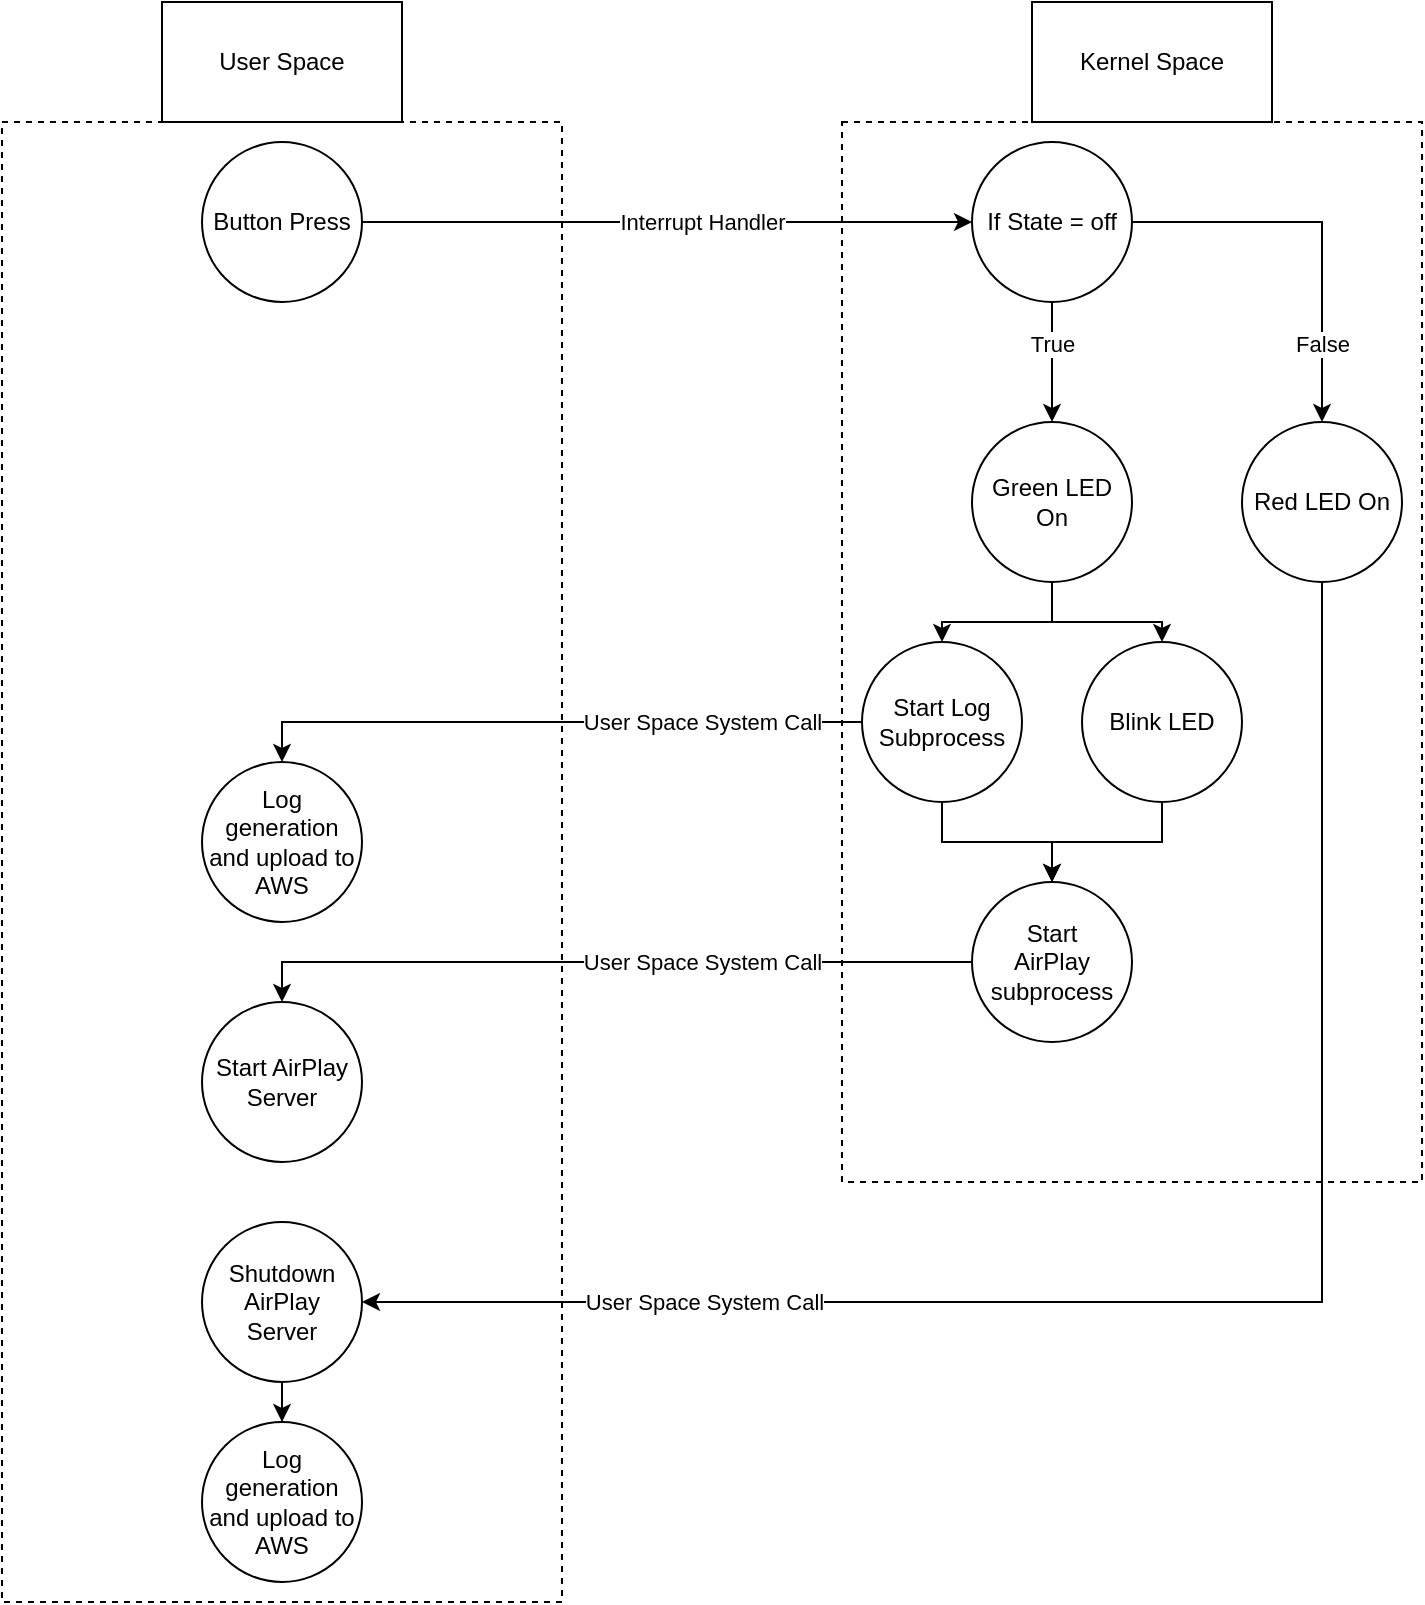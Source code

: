 <mxfile version="15.7.3" type="device"><diagram id="ikTHKIIOpkF5FFEEBLNF" name="Page-1"><mxGraphModel dx="918" dy="854" grid="1" gridSize="10" guides="1" tooltips="1" connect="1" arrows="1" fold="1" page="1" pageScale="1" pageWidth="850" pageHeight="1100" math="0" shadow="0"><root><mxCell id="0"/><mxCell id="1" parent="0"/><mxCell id="-LHYHSV4CH4jPXPyd3Tu-1" value="User Space" style="rounded=0;whiteSpace=wrap;html=1;" vertex="1" parent="1"><mxGeometry x="120" y="380" width="120" height="60" as="geometry"/></mxCell><mxCell id="-LHYHSV4CH4jPXPyd3Tu-2" value="Kernel Space" style="rounded=0;whiteSpace=wrap;html=1;" vertex="1" parent="1"><mxGeometry x="555" y="380" width="120" height="60" as="geometry"/></mxCell><mxCell id="-LHYHSV4CH4jPXPyd3Tu-3" value="" style="rounded=0;whiteSpace=wrap;html=1;fillColor=none;dashed=1;" vertex="1" parent="1"><mxGeometry x="40" y="440" width="280" height="740" as="geometry"/></mxCell><mxCell id="-LHYHSV4CH4jPXPyd3Tu-4" value="" style="rounded=0;whiteSpace=wrap;html=1;fillColor=none;dashed=1;" vertex="1" parent="1"><mxGeometry x="460" y="440" width="290" height="530" as="geometry"/></mxCell><mxCell id="-LHYHSV4CH4jPXPyd3Tu-10" style="edgeStyle=orthogonalEdgeStyle;rounded=0;orthogonalLoop=1;jettySize=auto;html=1;entryX=0.5;entryY=0;entryDx=0;entryDy=0;" edge="1" parent="1" source="-LHYHSV4CH4jPXPyd3Tu-5" target="-LHYHSV4CH4jPXPyd3Tu-22"><mxGeometry relative="1" as="geometry"/></mxCell><mxCell id="-LHYHSV4CH4jPXPyd3Tu-27" style="edgeStyle=orthogonalEdgeStyle;rounded=0;orthogonalLoop=1;jettySize=auto;html=1;entryX=0.5;entryY=0;entryDx=0;entryDy=0;exitX=0.5;exitY=1;exitDx=0;exitDy=0;" edge="1" parent="1" source="-LHYHSV4CH4jPXPyd3Tu-5" target="-LHYHSV4CH4jPXPyd3Tu-26"><mxGeometry relative="1" as="geometry"><Array as="points"><mxPoint x="575" y="690"/><mxPoint x="640" y="690"/></Array></mxGeometry></mxCell><mxCell id="-LHYHSV4CH4jPXPyd3Tu-5" value="Green LED On" style="ellipse;whiteSpace=wrap;html=1;aspect=fixed;fillColor=default;" vertex="1" parent="1"><mxGeometry x="525" y="590" width="80" height="80" as="geometry"/></mxCell><mxCell id="-LHYHSV4CH4jPXPyd3Tu-7" style="edgeStyle=orthogonalEdgeStyle;rounded=0;orthogonalLoop=1;jettySize=auto;html=1;entryX=0;entryY=0.5;entryDx=0;entryDy=0;" edge="1" parent="1" source="-LHYHSV4CH4jPXPyd3Tu-6" target="-LHYHSV4CH4jPXPyd3Tu-33"><mxGeometry relative="1" as="geometry"/></mxCell><mxCell id="-LHYHSV4CH4jPXPyd3Tu-8" value="Interrupt Handler" style="edgeLabel;html=1;align=center;verticalAlign=middle;resizable=0;points=[];" vertex="1" connectable="0" parent="-LHYHSV4CH4jPXPyd3Tu-7"><mxGeometry x="0.149" y="-3" relative="1" as="geometry"><mxPoint x="-5" y="-3" as="offset"/></mxGeometry></mxCell><mxCell id="-LHYHSV4CH4jPXPyd3Tu-6" value="Button Press" style="ellipse;whiteSpace=wrap;html=1;aspect=fixed;fillColor=default;" vertex="1" parent="1"><mxGeometry x="140" y="450" width="80" height="80" as="geometry"/></mxCell><mxCell id="-LHYHSV4CH4jPXPyd3Tu-15" style="edgeStyle=orthogonalEdgeStyle;rounded=0;orthogonalLoop=1;jettySize=auto;html=1;entryX=0.5;entryY=0;entryDx=0;entryDy=0;" edge="1" parent="1" source="-LHYHSV4CH4jPXPyd3Tu-9" target="-LHYHSV4CH4jPXPyd3Tu-12"><mxGeometry relative="1" as="geometry"/></mxCell><mxCell id="-LHYHSV4CH4jPXPyd3Tu-19" value="User Space System Call" style="edgeLabel;html=1;align=center;verticalAlign=middle;resizable=0;points=[];" vertex="1" connectable="0" parent="-LHYHSV4CH4jPXPyd3Tu-15"><mxGeometry x="0.093" y="-2" relative="1" as="geometry"><mxPoint x="64" y="2" as="offset"/></mxGeometry></mxCell><mxCell id="-LHYHSV4CH4jPXPyd3Tu-9" value="Start&lt;br&gt;AirPlay subprocess" style="ellipse;whiteSpace=wrap;html=1;aspect=fixed;fillColor=default;" vertex="1" parent="1"><mxGeometry x="525" y="820" width="80" height="80" as="geometry"/></mxCell><mxCell id="-LHYHSV4CH4jPXPyd3Tu-12" value="Start AirPlay Server" style="ellipse;whiteSpace=wrap;html=1;aspect=fixed;fillColor=default;" vertex="1" parent="1"><mxGeometry x="140" y="880" width="80" height="80" as="geometry"/></mxCell><mxCell id="-LHYHSV4CH4jPXPyd3Tu-20" value="Log generation and upload to AWS" style="ellipse;whiteSpace=wrap;html=1;aspect=fixed;fillColor=default;" vertex="1" parent="1"><mxGeometry x="140" y="760" width="80" height="80" as="geometry"/></mxCell><mxCell id="-LHYHSV4CH4jPXPyd3Tu-23" style="edgeStyle=orthogonalEdgeStyle;rounded=0;orthogonalLoop=1;jettySize=auto;html=1;entryX=0.5;entryY=0;entryDx=0;entryDy=0;" edge="1" parent="1" source="-LHYHSV4CH4jPXPyd3Tu-22" target="-LHYHSV4CH4jPXPyd3Tu-9"><mxGeometry relative="1" as="geometry"/></mxCell><mxCell id="-LHYHSV4CH4jPXPyd3Tu-24" style="edgeStyle=orthogonalEdgeStyle;rounded=0;orthogonalLoop=1;jettySize=auto;html=1;entryX=0.5;entryY=0;entryDx=0;entryDy=0;" edge="1" parent="1" source="-LHYHSV4CH4jPXPyd3Tu-22" target="-LHYHSV4CH4jPXPyd3Tu-20"><mxGeometry relative="1" as="geometry"/></mxCell><mxCell id="-LHYHSV4CH4jPXPyd3Tu-25" value="User Space System Call" style="edgeLabel;html=1;align=center;verticalAlign=middle;resizable=0;points=[];" vertex="1" connectable="0" parent="-LHYHSV4CH4jPXPyd3Tu-24"><mxGeometry x="-0.166" y="-4" relative="1" as="geometry"><mxPoint x="49" y="4" as="offset"/></mxGeometry></mxCell><mxCell id="-LHYHSV4CH4jPXPyd3Tu-22" value="Start Log Subprocess" style="ellipse;whiteSpace=wrap;html=1;aspect=fixed;fillColor=default;" vertex="1" parent="1"><mxGeometry x="470" y="700" width="80" height="80" as="geometry"/></mxCell><mxCell id="-LHYHSV4CH4jPXPyd3Tu-28" style="edgeStyle=orthogonalEdgeStyle;rounded=0;orthogonalLoop=1;jettySize=auto;html=1;entryX=0.5;entryY=0;entryDx=0;entryDy=0;exitX=0.5;exitY=1;exitDx=0;exitDy=0;" edge="1" parent="1" source="-LHYHSV4CH4jPXPyd3Tu-26" target="-LHYHSV4CH4jPXPyd3Tu-9"><mxGeometry relative="1" as="geometry"><Array as="points"><mxPoint x="620" y="800"/><mxPoint x="565" y="800"/></Array></mxGeometry></mxCell><mxCell id="-LHYHSV4CH4jPXPyd3Tu-26" value="Blink LED" style="ellipse;whiteSpace=wrap;html=1;aspect=fixed;fillColor=default;" vertex="1" parent="1"><mxGeometry x="580" y="700" width="80" height="80" as="geometry"/></mxCell><mxCell id="-LHYHSV4CH4jPXPyd3Tu-34" style="edgeStyle=orthogonalEdgeStyle;rounded=0;orthogonalLoop=1;jettySize=auto;html=1;entryX=0.5;entryY=0;entryDx=0;entryDy=0;" edge="1" parent="1" source="-LHYHSV4CH4jPXPyd3Tu-33" target="-LHYHSV4CH4jPXPyd3Tu-5"><mxGeometry relative="1" as="geometry"/></mxCell><mxCell id="-LHYHSV4CH4jPXPyd3Tu-35" value="True" style="edgeLabel;html=1;align=center;verticalAlign=middle;resizable=0;points=[];" vertex="1" connectable="0" parent="-LHYHSV4CH4jPXPyd3Tu-34"><mxGeometry x="-0.313" relative="1" as="geometry"><mxPoint as="offset"/></mxGeometry></mxCell><mxCell id="-LHYHSV4CH4jPXPyd3Tu-38" style="edgeStyle=orthogonalEdgeStyle;rounded=0;orthogonalLoop=1;jettySize=auto;html=1;entryX=0.5;entryY=0;entryDx=0;entryDy=0;" edge="1" parent="1" source="-LHYHSV4CH4jPXPyd3Tu-33" target="-LHYHSV4CH4jPXPyd3Tu-37"><mxGeometry relative="1" as="geometry"/></mxCell><mxCell id="-LHYHSV4CH4jPXPyd3Tu-39" value="False" style="edgeLabel;html=1;align=center;verticalAlign=middle;resizable=0;points=[];" vertex="1" connectable="0" parent="-LHYHSV4CH4jPXPyd3Tu-38"><mxGeometry x="0.626" y="-2" relative="1" as="geometry"><mxPoint x="2" y="-3" as="offset"/></mxGeometry></mxCell><mxCell id="-LHYHSV4CH4jPXPyd3Tu-33" value="If State = off" style="ellipse;whiteSpace=wrap;html=1;aspect=fixed;fillColor=default;" vertex="1" parent="1"><mxGeometry x="525" y="450" width="80" height="80" as="geometry"/></mxCell><mxCell id="-LHYHSV4CH4jPXPyd3Tu-42" style="edgeStyle=orthogonalEdgeStyle;rounded=0;orthogonalLoop=1;jettySize=auto;html=1;entryX=1;entryY=0.5;entryDx=0;entryDy=0;" edge="1" parent="1" source="-LHYHSV4CH4jPXPyd3Tu-37" target="-LHYHSV4CH4jPXPyd3Tu-41"><mxGeometry relative="1" as="geometry"><Array as="points"><mxPoint x="700" y="1030"/></Array></mxGeometry></mxCell><mxCell id="-LHYHSV4CH4jPXPyd3Tu-43" value="User Space System Call" style="edgeLabel;html=1;align=center;verticalAlign=middle;resizable=0;points=[];" vertex="1" connectable="0" parent="-LHYHSV4CH4jPXPyd3Tu-42"><mxGeometry x="0.618" y="-2" relative="1" as="geometry"><mxPoint x="10" y="2" as="offset"/></mxGeometry></mxCell><mxCell id="-LHYHSV4CH4jPXPyd3Tu-37" value="Red LED On" style="ellipse;whiteSpace=wrap;html=1;aspect=fixed;fillColor=default;" vertex="1" parent="1"><mxGeometry x="660" y="590" width="80" height="80" as="geometry"/></mxCell><mxCell id="-LHYHSV4CH4jPXPyd3Tu-45" value="" style="edgeStyle=orthogonalEdgeStyle;rounded=0;orthogonalLoop=1;jettySize=auto;html=1;" edge="1" parent="1" source="-LHYHSV4CH4jPXPyd3Tu-41" target="-LHYHSV4CH4jPXPyd3Tu-44"><mxGeometry relative="1" as="geometry"/></mxCell><mxCell id="-LHYHSV4CH4jPXPyd3Tu-41" value="Shutdown AirPlay &lt;br&gt;Server" style="ellipse;whiteSpace=wrap;html=1;aspect=fixed;fillColor=default;" vertex="1" parent="1"><mxGeometry x="140" y="990" width="80" height="80" as="geometry"/></mxCell><mxCell id="-LHYHSV4CH4jPXPyd3Tu-44" value="Log generation and upload to AWS" style="ellipse;whiteSpace=wrap;html=1;aspect=fixed;fillColor=default;" vertex="1" parent="1"><mxGeometry x="140" y="1090" width="80" height="80" as="geometry"/></mxCell></root></mxGraphModel></diagram></mxfile>